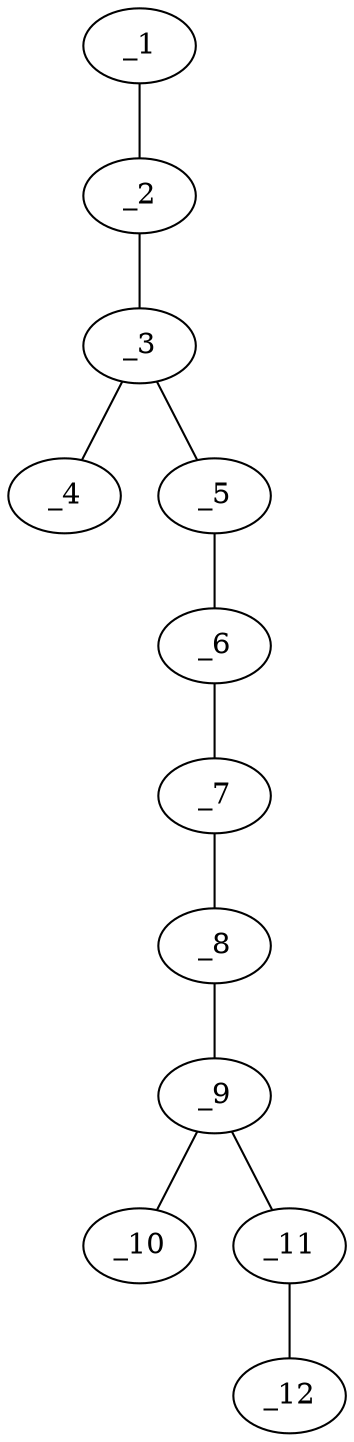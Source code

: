 graph molid638710 {
	_1	 [charge=0,
		chem=1,
		symbol="C  ",
		x=2,
		y="-0.25"];
	_2	 [charge=0,
		chem=2,
		symbol="O  ",
		x="2.866",
		y="0.25"];
	_1 -- _2	 [valence=1];
	_3	 [charge=0,
		chem=1,
		symbol="C  ",
		x="3.7321",
		y="-0.25"];
	_2 -- _3	 [valence=1];
	_4	 [charge=0,
		chem=2,
		symbol="O  ",
		x="3.7321",
		y="-1.25"];
	_3 -- _4	 [valence=2];
	_5	 [charge=0,
		chem=1,
		symbol="C  ",
		x="4.5981",
		y="0.25"];
	_3 -- _5	 [valence=1];
	_6	 [charge=0,
		chem=5,
		symbol="S  ",
		x="5.4641",
		y="-0.25"];
	_5 -- _6	 [valence=1];
	_7	 [charge=0,
		chem=5,
		symbol="S  ",
		x="6.3301",
		y="0.25"];
	_6 -- _7	 [valence=1];
	_8	 [charge=0,
		chem=1,
		symbol="C  ",
		x="7.1962",
		y="-0.25"];
	_7 -- _8	 [valence=1];
	_9	 [charge=0,
		chem=1,
		symbol="C  ",
		x="8.0622",
		y="0.25"];
	_8 -- _9	 [valence=1];
	_10	 [charge=0,
		chem=2,
		symbol="O  ",
		x="8.0622",
		y="1.25"];
	_9 -- _10	 [valence=2];
	_11	 [charge=0,
		chem=2,
		symbol="O  ",
		x="8.9282",
		y="-0.25"];
	_9 -- _11	 [valence=1];
	_12	 [charge=0,
		chem=1,
		symbol="C  ",
		x="9.7942",
		y="0.25"];
	_11 -- _12	 [valence=1];
}

